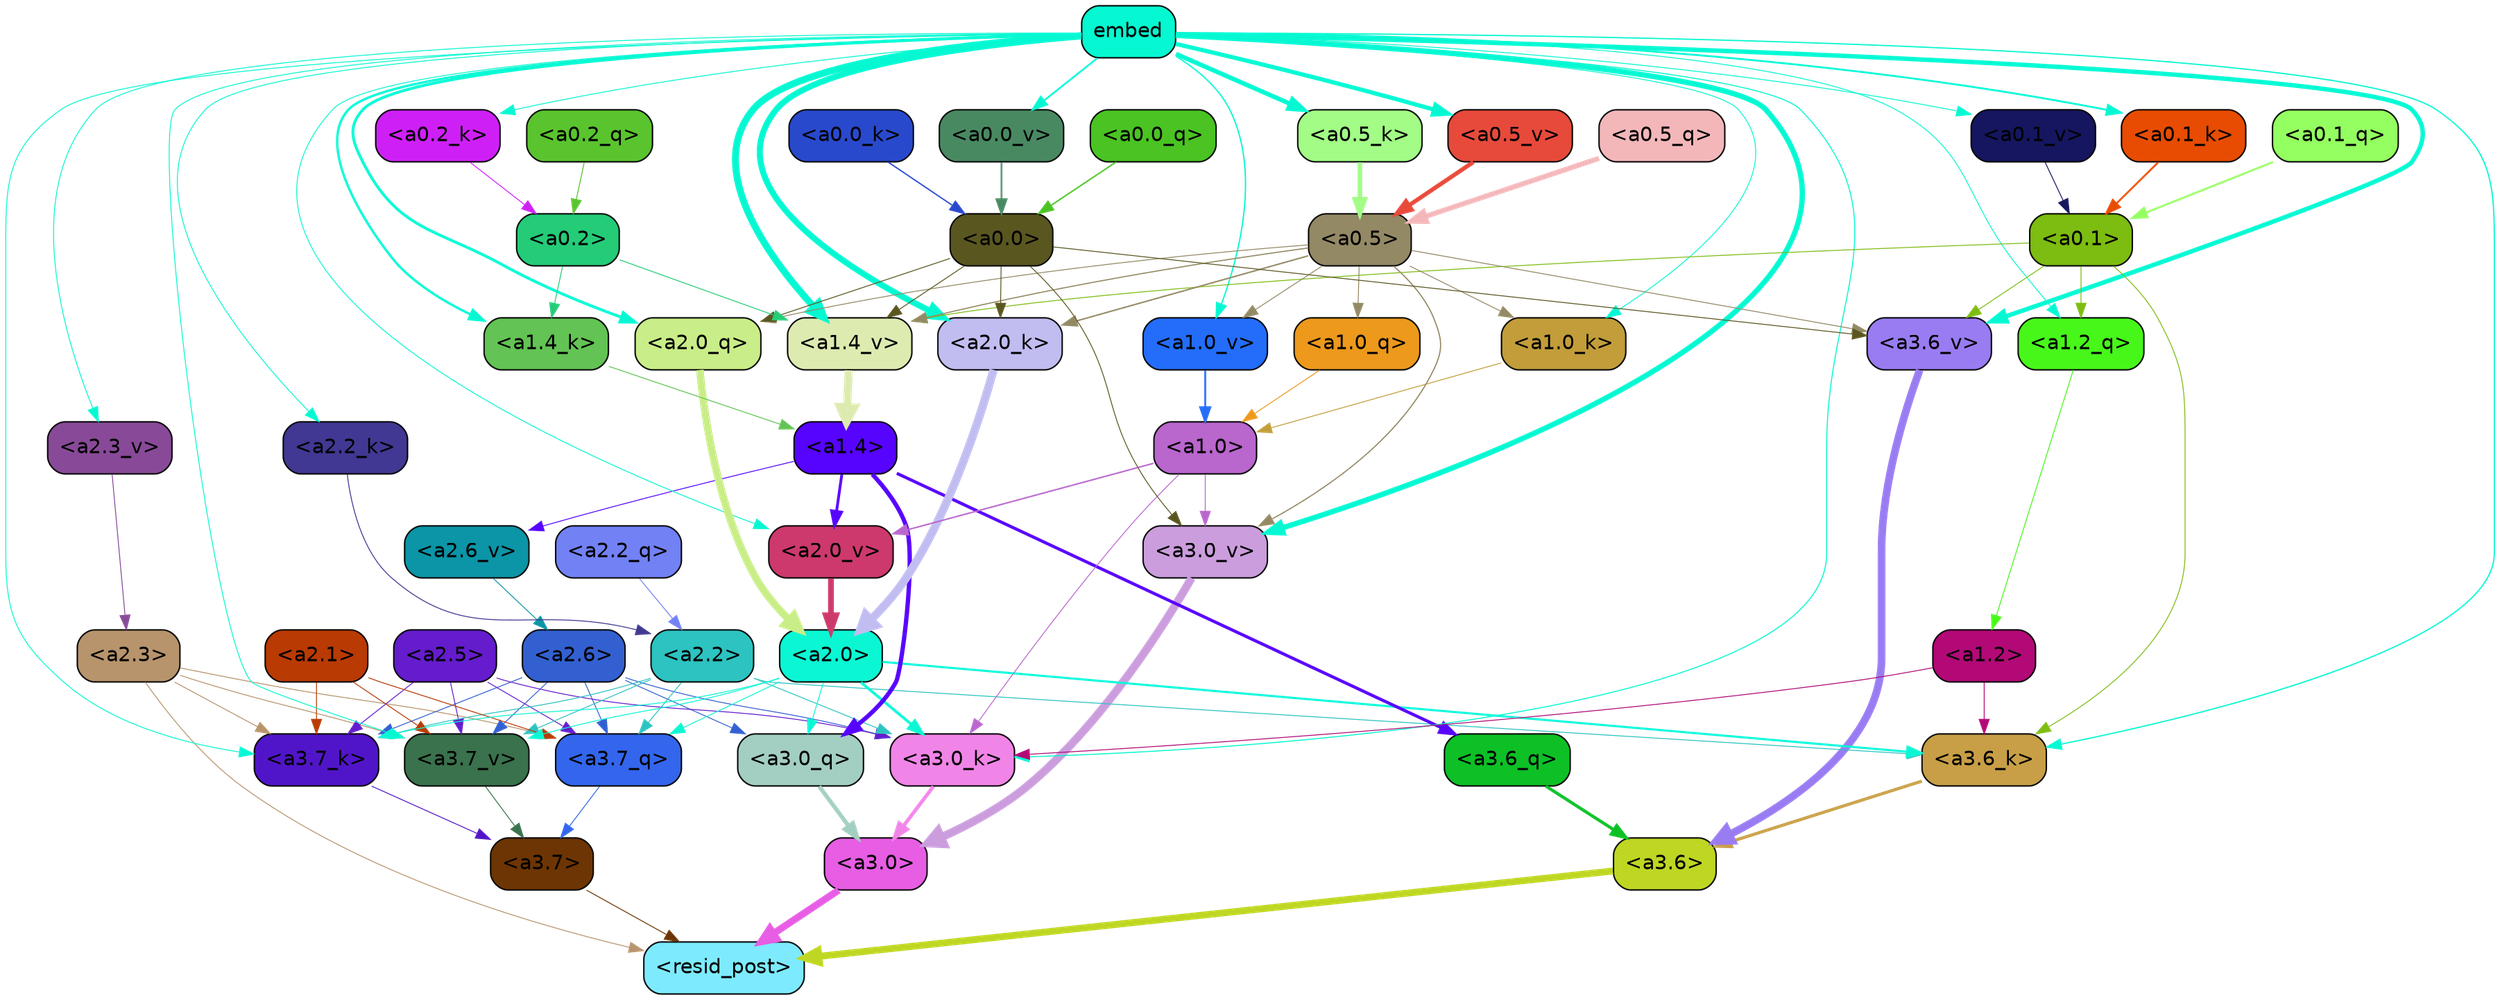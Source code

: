 strict digraph "" {
	graph [bgcolor=transparent,
		layout=dot,
		overlap=false,
		splines=true
	];
	"<a3.7>"	[color=black,
		fillcolor="#6d3503",
		fontname=Helvetica,
		shape=box,
		style="filled, rounded"];
	"<resid_post>"	[color=black,
		fillcolor="#7debfd",
		fontname=Helvetica,
		shape=box,
		style="filled, rounded"];
	"<a3.7>" -> "<resid_post>"	[color="#6d3503",
		penwidth=0.6];
	"<a3.6>"	[color=black,
		fillcolor="#bfd623",
		fontname=Helvetica,
		shape=box,
		style="filled, rounded"];
	"<a3.6>" -> "<resid_post>"	[color="#bfd623",
		penwidth=4.7534414529800415];
	"<a3.0>"	[color=black,
		fillcolor="#e75de4",
		fontname=Helvetica,
		shape=box,
		style="filled, rounded"];
	"<a3.0>" -> "<resid_post>"	[color="#e75de4",
		penwidth=4.898576855659485];
	"<a2.3>"	[color=black,
		fillcolor="#b8946c",
		fontname=Helvetica,
		shape=box,
		style="filled, rounded"];
	"<a2.3>" -> "<resid_post>"	[color="#b8946c",
		penwidth=0.6];
	"<a3.7_q>"	[color=black,
		fillcolor="#3366ed",
		fontname=Helvetica,
		shape=box,
		style="filled, rounded"];
	"<a2.3>" -> "<a3.7_q>"	[color="#b8946c",
		penwidth=0.6];
	"<a3.7_k>"	[color=black,
		fillcolor="#5115c9",
		fontname=Helvetica,
		shape=box,
		style="filled, rounded"];
	"<a2.3>" -> "<a3.7_k>"	[color="#b8946c",
		penwidth=0.6];
	"<a3.7_v>"	[color=black,
		fillcolor="#39724c",
		fontname=Helvetica,
		shape=box,
		style="filled, rounded"];
	"<a2.3>" -> "<a3.7_v>"	[color="#b8946c",
		penwidth=0.6];
	"<a3.7_q>" -> "<a3.7>"	[color="#3366ed",
		penwidth=0.6];
	"<a3.6_q>"	[color=black,
		fillcolor="#0dc026",
		fontname=Helvetica,
		shape=box,
		style="filled, rounded"];
	"<a3.6_q>" -> "<a3.6>"	[color="#0dc026",
		penwidth=2.160832464694977];
	"<a3.0_q>"	[color=black,
		fillcolor="#a3cec2",
		fontname=Helvetica,
		shape=box,
		style="filled, rounded"];
	"<a3.0_q>" -> "<a3.0>"	[color="#a3cec2",
		penwidth=2.870753765106201];
	"<a3.7_k>" -> "<a3.7>"	[color="#5115c9",
		penwidth=0.6];
	"<a3.6_k>"	[color=black,
		fillcolor="#c89f47",
		fontname=Helvetica,
		shape=box,
		style="filled, rounded"];
	"<a3.6_k>" -> "<a3.6>"	[color="#c89f47",
		penwidth=2.13908451795578];
	"<a3.0_k>"	[color=black,
		fillcolor="#f085e7",
		fontname=Helvetica,
		shape=box,
		style="filled, rounded"];
	"<a3.0_k>" -> "<a3.0>"	[color="#f085e7",
		penwidth=2.520303964614868];
	"<a3.7_v>" -> "<a3.7>"	[color="#39724c",
		penwidth=0.6];
	"<a3.6_v>"	[color=black,
		fillcolor="#997cf2",
		fontname=Helvetica,
		shape=box,
		style="filled, rounded"];
	"<a3.6_v>" -> "<a3.6>"	[color="#997cf2",
		penwidth=5.297133803367615];
	"<a3.0_v>"	[color=black,
		fillcolor="#cb9ddd",
		fontname=Helvetica,
		shape=box,
		style="filled, rounded"];
	"<a3.0_v>" -> "<a3.0>"	[color="#cb9ddd",
		penwidth=5.680712580680847];
	"<a2.6>"	[color=black,
		fillcolor="#3360d1",
		fontname=Helvetica,
		shape=box,
		style="filled, rounded"];
	"<a2.6>" -> "<a3.7_q>"	[color="#3360d1",
		penwidth=0.6];
	"<a2.6>" -> "<a3.0_q>"	[color="#3360d1",
		penwidth=0.6];
	"<a2.6>" -> "<a3.7_k>"	[color="#3360d1",
		penwidth=0.6];
	"<a2.6>" -> "<a3.0_k>"	[color="#3360d1",
		penwidth=0.6];
	"<a2.6>" -> "<a3.7_v>"	[color="#3360d1",
		penwidth=0.6];
	"<a2.5>"	[color=black,
		fillcolor="#641ccc",
		fontname=Helvetica,
		shape=box,
		style="filled, rounded"];
	"<a2.5>" -> "<a3.7_q>"	[color="#641ccc",
		penwidth=0.6];
	"<a2.5>" -> "<a3.7_k>"	[color="#641ccc",
		penwidth=0.6];
	"<a2.5>" -> "<a3.0_k>"	[color="#641ccc",
		penwidth=0.6];
	"<a2.5>" -> "<a3.7_v>"	[color="#641ccc",
		penwidth=0.6];
	"<a2.2>"	[color=black,
		fillcolor="#2cc3c1",
		fontname=Helvetica,
		shape=box,
		style="filled, rounded"];
	"<a2.2>" -> "<a3.7_q>"	[color="#2cc3c1",
		penwidth=0.6];
	"<a2.2>" -> "<a3.7_k>"	[color="#2cc3c1",
		penwidth=0.6];
	"<a2.2>" -> "<a3.6_k>"	[color="#2cc3c1",
		penwidth=0.6];
	"<a2.2>" -> "<a3.0_k>"	[color="#2cc3c1",
		penwidth=0.6];
	"<a2.2>" -> "<a3.7_v>"	[color="#2cc3c1",
		penwidth=0.6];
	"<a2.1>"	[color=black,
		fillcolor="#b93a03",
		fontname=Helvetica,
		shape=box,
		style="filled, rounded"];
	"<a2.1>" -> "<a3.7_q>"	[color="#b93a03",
		penwidth=0.6];
	"<a2.1>" -> "<a3.7_k>"	[color="#b93a03",
		penwidth=0.6];
	"<a2.1>" -> "<a3.7_v>"	[color="#b93a03",
		penwidth=0.6];
	"<a2.0>"	[color=black,
		fillcolor="#0bf7d4",
		fontname=Helvetica,
		shape=box,
		style="filled, rounded"];
	"<a2.0>" -> "<a3.7_q>"	[color="#0bf7d4",
		penwidth=0.6];
	"<a2.0>" -> "<a3.0_q>"	[color="#0bf7d4",
		penwidth=0.6];
	"<a2.0>" -> "<a3.7_k>"	[color="#0bf7d4",
		penwidth=0.6];
	"<a2.0>" -> "<a3.6_k>"	[color="#0bf7d4",
		penwidth=1.4784413101151586];
	"<a2.0>" -> "<a3.0_k>"	[color="#0bf7d4",
		penwidth=1.8858084231615067];
	"<a2.0>" -> "<a3.7_v>"	[color="#0bf7d4",
		penwidth=0.6];
	"<a1.4>"	[color=black,
		fillcolor="#5604fd",
		fontname=Helvetica,
		shape=box,
		style="filled, rounded"];
	"<a1.4>" -> "<a3.6_q>"	[color="#5604fd",
		penwidth=2.149975523352623];
	"<a1.4>" -> "<a3.0_q>"	[color="#5604fd",
		penwidth=3.0018038749694824];
	"<a2.6_v>"	[color=black,
		fillcolor="#0b95a6",
		fontname=Helvetica,
		shape=box,
		style="filled, rounded"];
	"<a1.4>" -> "<a2.6_v>"	[color="#5604fd",
		penwidth=0.6];
	"<a2.0_v>"	[color=black,
		fillcolor="#cd396c",
		fontname=Helvetica,
		shape=box,
		style="filled, rounded"];
	"<a1.4>" -> "<a2.0_v>"	[color="#5604fd",
		penwidth=1.925402581691742];
	embed	[color=black,
		fillcolor="#05f8d1",
		fontname=Helvetica,
		shape=box,
		style="filled, rounded"];
	embed -> "<a3.7_k>"	[color="#05f8d1",
		penwidth=0.6];
	embed -> "<a3.6_k>"	[color="#05f8d1",
		penwidth=0.8552796393632889];
	embed -> "<a3.0_k>"	[color="#05f8d1",
		penwidth=0.691851794719696];
	embed -> "<a3.7_v>"	[color="#05f8d1",
		penwidth=0.6];
	embed -> "<a3.6_v>"	[color="#05f8d1",
		penwidth=3.067279100418091];
	embed -> "<a3.0_v>"	[color="#05f8d1",
		penwidth=3.6927278637886047];
	"<a2.0_q>"	[color=black,
		fillcolor="#c9ed88",
		fontname=Helvetica,
		shape=box,
		style="filled, rounded"];
	embed -> "<a2.0_q>"	[color="#05f8d1",
		penwidth=1.944248914718628];
	"<a2.2_k>"	[color=black,
		fillcolor="#403892",
		fontname=Helvetica,
		shape=box,
		style="filled, rounded"];
	embed -> "<a2.2_k>"	[color="#05f8d1",
		penwidth=0.6];
	"<a2.0_k>"	[color=black,
		fillcolor="#c1bdf1",
		fontname=Helvetica,
		shape=box,
		style="filled, rounded"];
	embed -> "<a2.0_k>"	[color="#05f8d1",
		penwidth=4.198909968137741];
	"<a2.3_v>"	[color=black,
		fillcolor="#884a98",
		fontname=Helvetica,
		shape=box,
		style="filled, rounded"];
	embed -> "<a2.3_v>"	[color="#05f8d1",
		penwidth=0.6];
	embed -> "<a2.0_v>"	[color="#05f8d1",
		penwidth=0.6];
	"<a1.2_q>"	[color=black,
		fillcolor="#47f71a",
		fontname=Helvetica,
		shape=box,
		style="filled, rounded"];
	embed -> "<a1.2_q>"	[color="#05f8d1",
		penwidth=0.6];
	"<a1.4_k>"	[color=black,
		fillcolor="#63c354",
		fontname=Helvetica,
		shape=box,
		style="filled, rounded"];
	embed -> "<a1.4_k>"	[color="#05f8d1",
		penwidth=1.6299549341201782];
	"<a1.0_k>"	[color=black,
		fillcolor="#c29d3a",
		fontname=Helvetica,
		shape=box,
		style="filled, rounded"];
	embed -> "<a1.0_k>"	[color="#05f8d1",
		penwidth=0.6];
	"<a1.4_v>"	[color=black,
		fillcolor="#ddebb1",
		fontname=Helvetica,
		shape=box,
		style="filled, rounded"];
	embed -> "<a1.4_v>"	[color="#05f8d1",
		penwidth=4.780120432376862];
	"<a1.0_v>"	[color=black,
		fillcolor="#236dfa",
		fontname=Helvetica,
		shape=box,
		style="filled, rounded"];
	embed -> "<a1.0_v>"	[color="#05f8d1",
		penwidth=0.8886437299661338];
	"<a0.5_k>"	[color=black,
		fillcolor="#a2fc86",
		fontname=Helvetica,
		shape=box,
		style="filled, rounded"];
	embed -> "<a0.5_k>"	[color="#05f8d1",
		penwidth=3.105745553970337];
	"<a0.2_k>"	[color=black,
		fillcolor="#ce20f6",
		fontname=Helvetica,
		shape=box,
		style="filled, rounded"];
	embed -> "<a0.2_k>"	[color="#05f8d1",
		penwidth=0.6];
	"<a0.1_k>"	[color=black,
		fillcolor="#e74c02",
		fontname=Helvetica,
		shape=box,
		style="filled, rounded"];
	embed -> "<a0.1_k>"	[color="#05f8d1",
		penwidth=1.2916448712348938];
	"<a0.5_v>"	[color=black,
		fillcolor="#e74a3b",
		fontname=Helvetica,
		shape=box,
		style="filled, rounded"];
	embed -> "<a0.5_v>"	[color="#05f8d1",
		penwidth=2.905687689781189];
	"<a0.1_v>"	[color=black,
		fillcolor="#15165f",
		fontname=Helvetica,
		shape=box,
		style="filled, rounded"];
	embed -> "<a0.1_v>"	[color="#05f8d1",
		penwidth=0.6];
	"<a0.0_v>"	[color=black,
		fillcolor="#498962",
		fontname=Helvetica,
		shape=box,
		style="filled, rounded"];
	embed -> "<a0.0_v>"	[color="#05f8d1",
		penwidth=1.2382409572601318];
	"<a1.2>"	[color=black,
		fillcolor="#b20977",
		fontname=Helvetica,
		shape=box,
		style="filled, rounded"];
	"<a1.2>" -> "<a3.6_k>"	[color="#b20977",
		penwidth=0.6];
	"<a1.2>" -> "<a3.0_k>"	[color="#b20977",
		penwidth=0.6];
	"<a0.1>"	[color=black,
		fillcolor="#7dbc10",
		fontname=Helvetica,
		shape=box,
		style="filled, rounded"];
	"<a0.1>" -> "<a3.6_k>"	[color="#7dbc10",
		penwidth=0.6];
	"<a0.1>" -> "<a3.6_v>"	[color="#7dbc10",
		penwidth=0.6];
	"<a0.1>" -> "<a1.2_q>"	[color="#7dbc10",
		penwidth=0.6];
	"<a0.1>" -> "<a1.4_v>"	[color="#7dbc10",
		penwidth=0.6];
	"<a1.0>"	[color=black,
		fillcolor="#b966cd",
		fontname=Helvetica,
		shape=box,
		style="filled, rounded"];
	"<a1.0>" -> "<a3.0_k>"	[color="#b966cd",
		penwidth=0.6];
	"<a1.0>" -> "<a3.0_v>"	[color="#b966cd",
		penwidth=0.6];
	"<a1.0>" -> "<a2.0_v>"	[color="#b966cd",
		penwidth=0.9920598268508911];
	"<a0.5>"	[color=black,
		fillcolor="#938964",
		fontname=Helvetica,
		shape=box,
		style="filled, rounded"];
	"<a0.5>" -> "<a3.6_v>"	[color="#938964",
		penwidth=0.6];
	"<a0.5>" -> "<a3.0_v>"	[color="#938964",
		penwidth=0.8028683364391327];
	"<a0.5>" -> "<a2.0_q>"	[color="#938964",
		penwidth=0.6];
	"<a0.5>" -> "<a2.0_k>"	[color="#938964",
		penwidth=0.9883035719394684];
	"<a1.0_q>"	[color=black,
		fillcolor="#ec991c",
		fontname=Helvetica,
		shape=box,
		style="filled, rounded"];
	"<a0.5>" -> "<a1.0_q>"	[color="#938964",
		penwidth=0.6];
	"<a0.5>" -> "<a1.0_k>"	[color="#938964",
		penwidth=0.6];
	"<a0.5>" -> "<a1.4_v>"	[color="#938964",
		penwidth=0.7686666250228882];
	"<a0.5>" -> "<a1.0_v>"	[color="#938964",
		penwidth=0.6];
	"<a0.0>"	[color=black,
		fillcolor="#5a5620",
		fontname=Helvetica,
		shape=box,
		style="filled, rounded"];
	"<a0.0>" -> "<a3.6_v>"	[color="#5a5620",
		penwidth=0.6];
	"<a0.0>" -> "<a3.0_v>"	[color="#5a5620",
		penwidth=0.6];
	"<a0.0>" -> "<a2.0_q>"	[color="#5a5620",
		penwidth=0.6];
	"<a0.0>" -> "<a2.0_k>"	[color="#5a5620",
		penwidth=0.6];
	"<a0.0>" -> "<a1.4_v>"	[color="#5a5620",
		penwidth=0.6];
	"<a2.2_q>"	[color=black,
		fillcolor="#7281f4",
		fontname=Helvetica,
		shape=box,
		style="filled, rounded"];
	"<a2.2_q>" -> "<a2.2>"	[color="#7281f4",
		penwidth=0.6];
	"<a2.0_q>" -> "<a2.0>"	[color="#c9ed88",
		penwidth=5.1847569942474365];
	"<a2.2_k>" -> "<a2.2>"	[color="#403892",
		penwidth=0.6149471998214722];
	"<a2.0_k>" -> "<a2.0>"	[color="#c1bdf1",
		penwidth=5.773491740226746];
	"<a2.6_v>" -> "<a2.6>"	[color="#0b95a6",
		penwidth=0.6];
	"<a2.3_v>" -> "<a2.3>"	[color="#884a98",
		penwidth=0.6];
	"<a2.0_v>" -> "<a2.0>"	[color="#cd396c",
		penwidth=3.9731863737106323];
	"<a1.2_q>" -> "<a1.2>"	[color="#47f71a",
		penwidth=0.6];
	"<a1.0_q>" -> "<a1.0>"	[color="#ec991c",
		penwidth=0.6];
	"<a1.4_k>" -> "<a1.4>"	[color="#63c354",
		penwidth=0.6];
	"<a1.0_k>" -> "<a1.0>"	[color="#c29d3a",
		penwidth=0.6];
	"<a1.4_v>" -> "<a1.4>"	[color="#ddebb1",
		penwidth=5.565408229827881];
	"<a1.0_v>" -> "<a1.0>"	[color="#236dfa",
		penwidth=1.3358666002750397];
	"<a0.2>"	[color=black,
		fillcolor="#24cc78",
		fontname=Helvetica,
		shape=box,
		style="filled, rounded"];
	"<a0.2>" -> "<a1.4_k>"	[color="#24cc78",
		penwidth=0.6];
	"<a0.2>" -> "<a1.4_v>"	[color="#24cc78",
		penwidth=0.6];
	"<a0.5_q>"	[color=black,
		fillcolor="#f3b7ba",
		fontname=Helvetica,
		shape=box,
		style="filled, rounded"];
	"<a0.5_q>" -> "<a0.5>"	[color="#f3b7ba",
		penwidth=3.473052144050598];
	"<a0.2_q>"	[color=black,
		fillcolor="#5ac42f",
		fontname=Helvetica,
		shape=box,
		style="filled, rounded"];
	"<a0.2_q>" -> "<a0.2>"	[color="#5ac42f",
		penwidth=0.615731954574585];
	"<a0.1_q>"	[color=black,
		fillcolor="#94ff61",
		fontname=Helvetica,
		shape=box,
		style="filled, rounded"];
	"<a0.1_q>" -> "<a0.1>"	[color="#94ff61",
		penwidth=1.372210443019867];
	"<a0.0_q>"	[color=black,
		fillcolor="#4ac323",
		fontname=Helvetica,
		shape=box,
		style="filled, rounded"];
	"<a0.0_q>" -> "<a0.0>"	[color="#4ac323",
		penwidth=0.9833199977874756];
	"<a0.5_k>" -> "<a0.5>"	[color="#a2fc86",
		penwidth=3.105746805667877];
	"<a0.2_k>" -> "<a0.2>"	[color="#ce20f6",
		penwidth=0.6];
	"<a0.1_k>" -> "<a0.1>"	[color="#e74c02",
		penwidth=1.2916463017463684];
	"<a0.0_k>"	[color=black,
		fillcolor="#2949cd",
		fontname=Helvetica,
		shape=box,
		style="filled, rounded"];
	"<a0.0_k>" -> "<a0.0>"	[color="#2949cd",
		penwidth=0.9117016792297363];
	"<a0.5_v>" -> "<a0.5>"	[color="#e74a3b",
		penwidth=2.9294926524162292];
	"<a0.1_v>" -> "<a0.1>"	[color="#15165f",
		penwidth=0.6];
	"<a0.0_v>" -> "<a0.0>"	[color="#498962",
		penwidth=1.2382320165634155];
}
